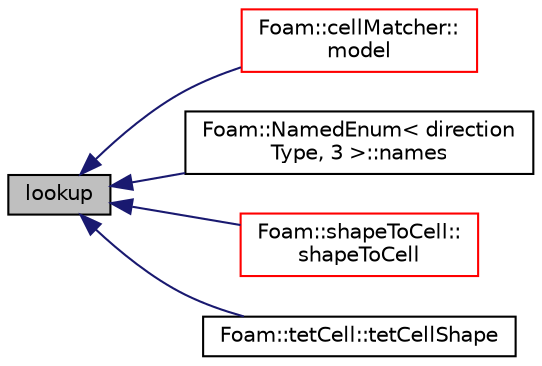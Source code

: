 digraph "lookup"
{
  bgcolor="transparent";
  edge [fontname="Helvetica",fontsize="10",labelfontname="Helvetica",labelfontsize="10"];
  node [fontname="Helvetica",fontsize="10",shape=record];
  rankdir="LR";
  Node57 [label="lookup",height=0.2,width=0.4,color="black", fillcolor="grey75", style="filled", fontcolor="black"];
  Node57 -> Node58 [dir="back",color="midnightblue",fontsize="10",style="solid",fontname="Helvetica"];
  Node58 [label="Foam::cellMatcher::\lmodel",height=0.2,width=0.4,color="red",URL="$a28317.html#a06f3f0d2054234e47c75d656e30b38b5"];
  Node57 -> Node78 [dir="back",color="midnightblue",fontsize="10",style="solid",fontname="Helvetica"];
  Node78 [label="Foam::NamedEnum\< direction\lType, 3 \>::names",height=0.2,width=0.4,color="black",URL="$a27113.html#a7350da3a0edd92cd11e6c479c9967dc8"];
  Node57 -> Node79 [dir="back",color="midnightblue",fontsize="10",style="solid",fontname="Helvetica"];
  Node79 [label="Foam::shapeToCell::\lshapeToCell",height=0.2,width=0.4,color="red",URL="$a26453.html#afc50905d4880dec54ba940029d7d31ba",tooltip="Construct from components. "];
  Node57 -> Node81 [dir="back",color="midnightblue",fontsize="10",style="solid",fontname="Helvetica"];
  Node81 [label="Foam::tetCell::tetCellShape",height=0.2,width=0.4,color="black",URL="$a28381.html#ab5b976cfbd6a78052f84dc6b9724db97",tooltip="Return tet shape cell. "];
}
